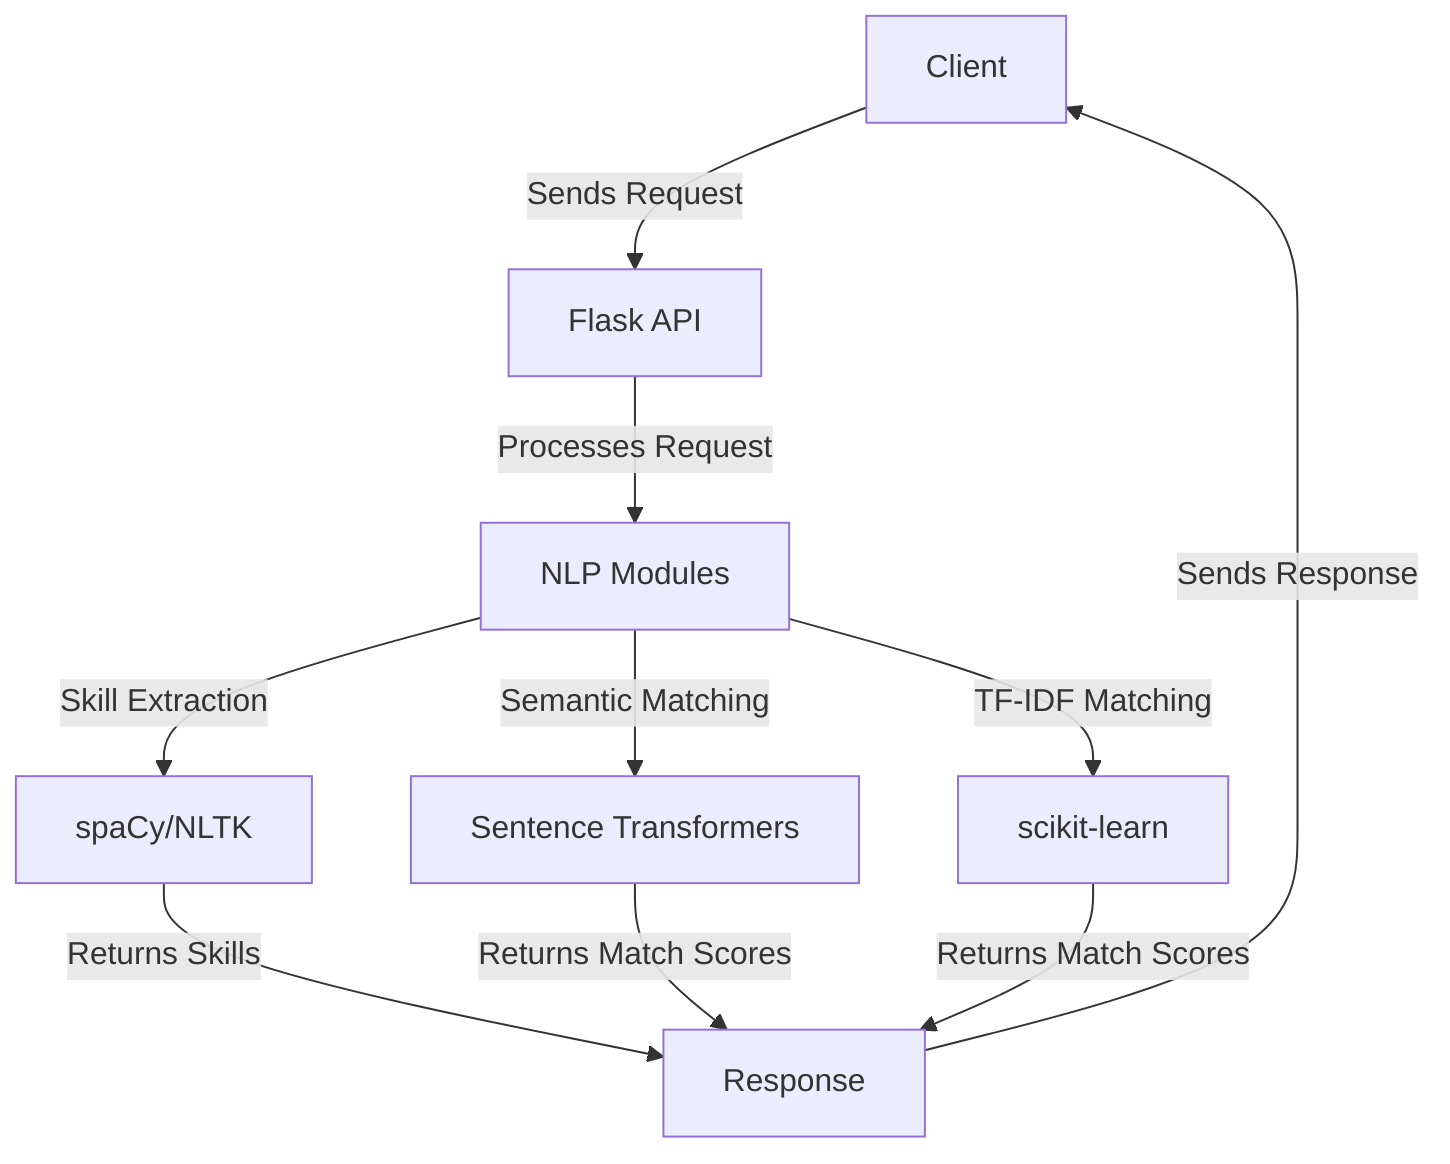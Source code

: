 graph TD
    A[Client] -->|Sends Request| B[Flask API]
    B -->|Processes Request| C[NLP Modules]
    C -->|Skill Extraction| D[spaCy/NLTK]
    C -->|Semantic Matching| E[Sentence Transformers]
    C -->|TF-IDF Matching| F[scikit-learn]
    D -->|Returns Skills| G[Response]
    E -->|Returns Match Scores| G
    F -->|Returns Match Scores| G
    G -->|Sends Response| A
